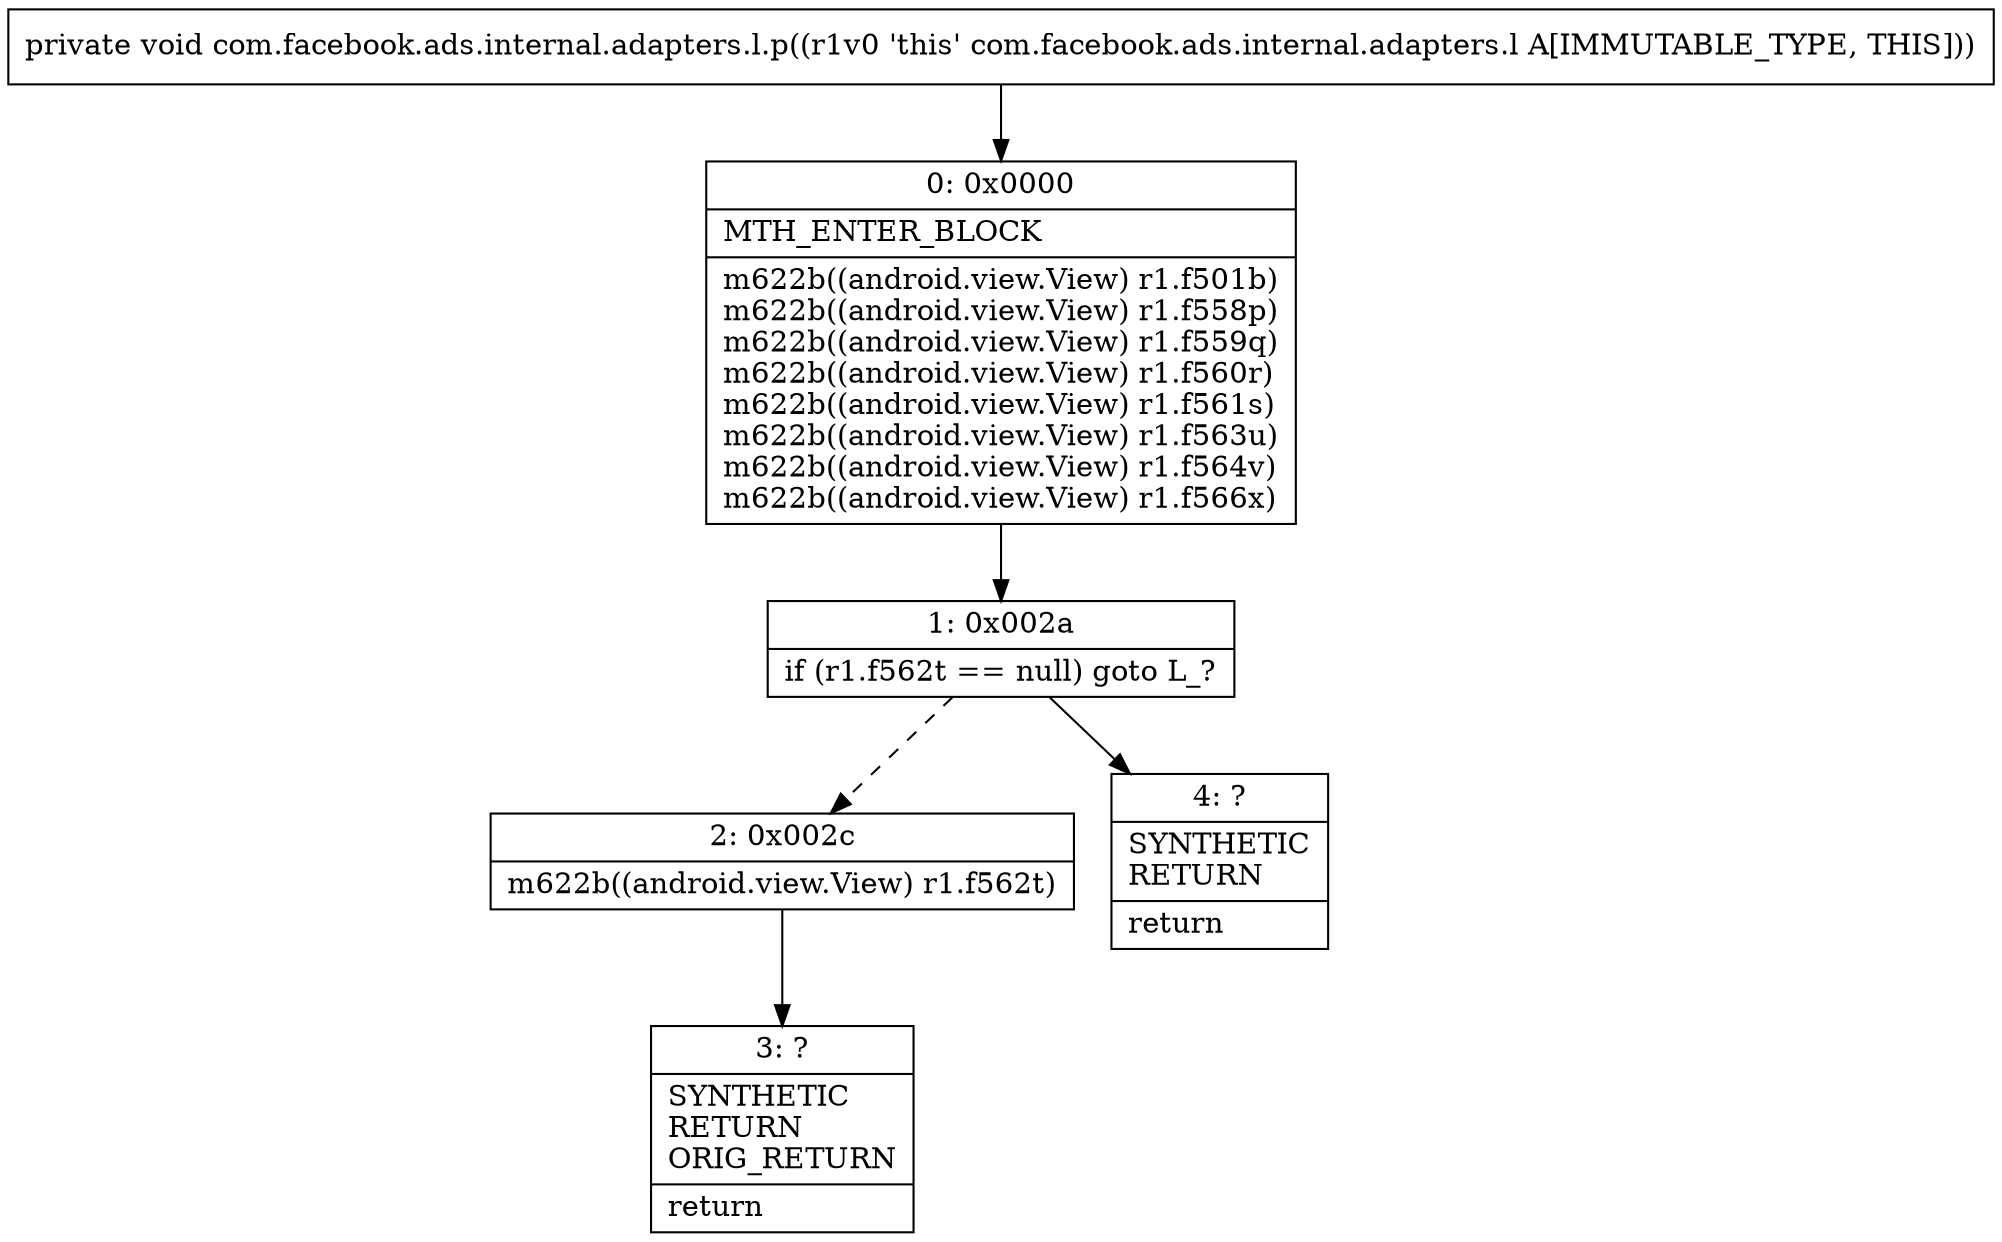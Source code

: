 digraph "CFG forcom.facebook.ads.internal.adapters.l.p()V" {
Node_0 [shape=record,label="{0\:\ 0x0000|MTH_ENTER_BLOCK\l|m622b((android.view.View) r1.f501b)\lm622b((android.view.View) r1.f558p)\lm622b((android.view.View) r1.f559q)\lm622b((android.view.View) r1.f560r)\lm622b((android.view.View) r1.f561s)\lm622b((android.view.View) r1.f563u)\lm622b((android.view.View) r1.f564v)\lm622b((android.view.View) r1.f566x)\l}"];
Node_1 [shape=record,label="{1\:\ 0x002a|if (r1.f562t == null) goto L_?\l}"];
Node_2 [shape=record,label="{2\:\ 0x002c|m622b((android.view.View) r1.f562t)\l}"];
Node_3 [shape=record,label="{3\:\ ?|SYNTHETIC\lRETURN\lORIG_RETURN\l|return\l}"];
Node_4 [shape=record,label="{4\:\ ?|SYNTHETIC\lRETURN\l|return\l}"];
MethodNode[shape=record,label="{private void com.facebook.ads.internal.adapters.l.p((r1v0 'this' com.facebook.ads.internal.adapters.l A[IMMUTABLE_TYPE, THIS])) }"];
MethodNode -> Node_0;
Node_0 -> Node_1;
Node_1 -> Node_2[style=dashed];
Node_1 -> Node_4;
Node_2 -> Node_3;
}

